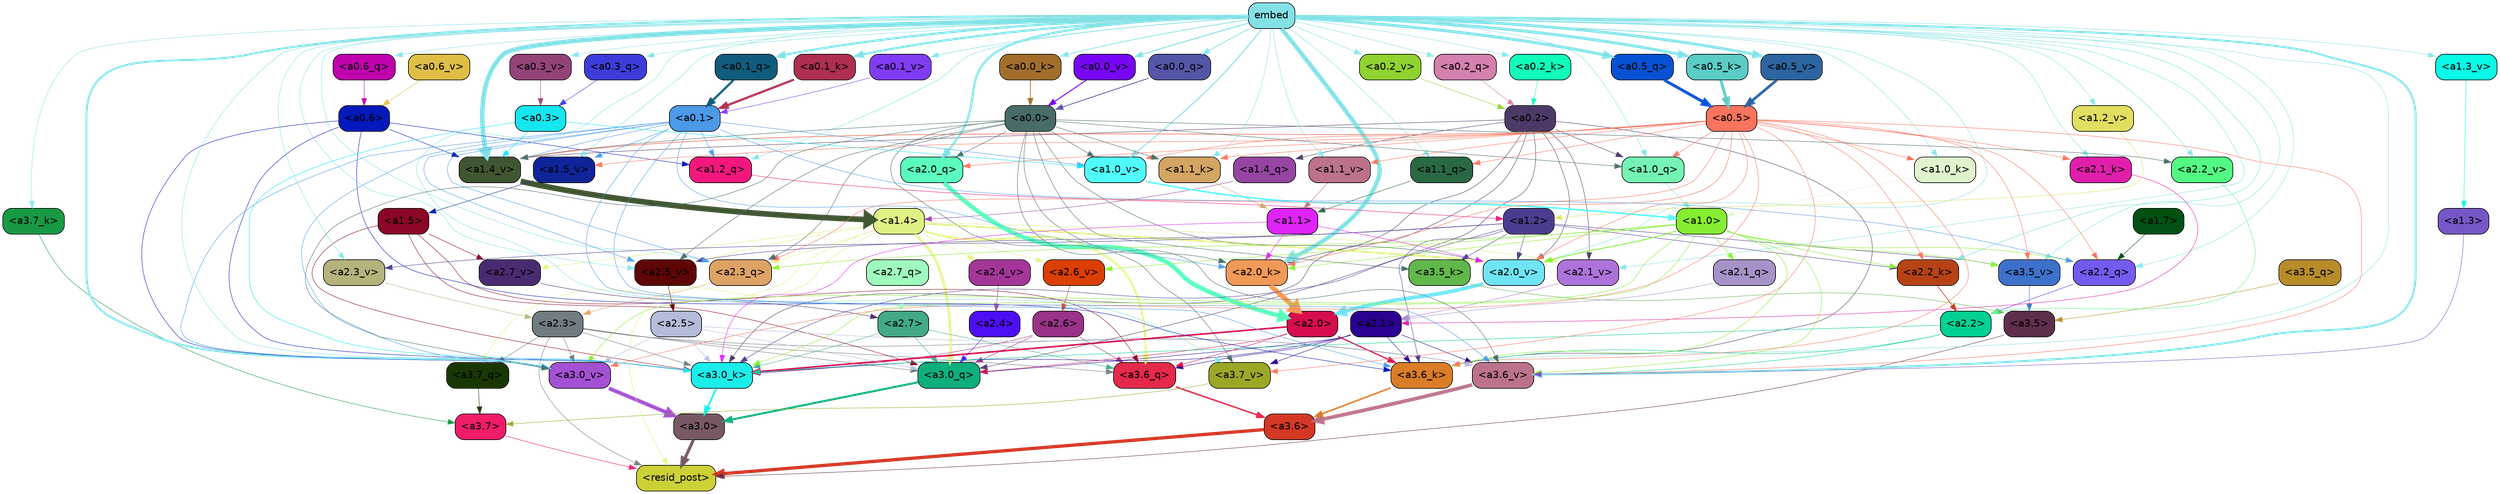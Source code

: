 strict digraph "" {
	graph [bgcolor=transparent,
		layout=dot,
		overlap=false,
		splines=true
	];
	"<a3.7>"	[color=black,
		fillcolor="#f01b69",
		fontname=Helvetica,
		shape=box,
		style="filled, rounded"];
	"<resid_post>"	[color=black,
		fillcolor="#ccd136",
		fontname=Helvetica,
		shape=box,
		style="filled, rounded"];
	"<a3.7>" -> "<resid_post>"	[color="#f01b69",
		penwidth=0.6239100098609924];
	"<a3.6>"	[color=black,
		fillcolor="#d43724",
		fontname=Helvetica,
		shape=box,
		style="filled, rounded"];
	"<a3.6>" -> "<resid_post>"	[color="#d43724",
		penwidth=4.569062113761902];
	"<a3.5>"	[color=black,
		fillcolor="#5e2e4c",
		fontname=Helvetica,
		shape=box,
		style="filled, rounded"];
	"<a3.5>" -> "<resid_post>"	[color="#5e2e4c",
		penwidth=0.6];
	"<a3.0>"	[color=black,
		fillcolor="#775864",
		fontname=Helvetica,
		shape=box,
		style="filled, rounded"];
	"<a3.0>" -> "<resid_post>"	[color="#775864",
		penwidth=4.283544182777405];
	"<a2.3>"	[color=black,
		fillcolor="#717c82",
		fontname=Helvetica,
		shape=box,
		style="filled, rounded"];
	"<a2.3>" -> "<resid_post>"	[color="#717c82",
		penwidth=0.6];
	"<a3.7_q>"	[color=black,
		fillcolor="#193703",
		fontname=Helvetica,
		shape=box,
		style="filled, rounded"];
	"<a2.3>" -> "<a3.7_q>"	[color="#717c82",
		penwidth=0.6];
	"<a3.6_q>"	[color=black,
		fillcolor="#e4294a",
		fontname=Helvetica,
		shape=box,
		style="filled, rounded"];
	"<a2.3>" -> "<a3.6_q>"	[color="#717c82",
		penwidth=0.6];
	"<a3.0_q>"	[color=black,
		fillcolor="#0eae7d",
		fontname=Helvetica,
		shape=box,
		style="filled, rounded"];
	"<a2.3>" -> "<a3.0_q>"	[color="#717c82",
		penwidth=0.6];
	"<a3.0_k>"	[color=black,
		fillcolor="#1aedea",
		fontname=Helvetica,
		shape=box,
		style="filled, rounded"];
	"<a2.3>" -> "<a3.0_k>"	[color="#717c82",
		penwidth=0.6];
	"<a3.6_v>"	[color=black,
		fillcolor="#bc7389",
		fontname=Helvetica,
		shape=box,
		style="filled, rounded"];
	"<a2.3>" -> "<a3.6_v>"	[color="#717c82",
		penwidth=0.6];
	"<a3.0_v>"	[color=black,
		fillcolor="#a450d2",
		fontname=Helvetica,
		shape=box,
		style="filled, rounded"];
	"<a2.3>" -> "<a3.0_v>"	[color="#717c82",
		penwidth=0.6];
	"<a1.4>"	[color=black,
		fillcolor="#e0f082",
		fontname=Helvetica,
		shape=box,
		style="filled, rounded"];
	"<a1.4>" -> "<resid_post>"	[color="#e0f082",
		penwidth=0.6];
	"<a1.4>" -> "<a3.7_q>"	[color="#e0f082",
		penwidth=0.6];
	"<a1.4>" -> "<a3.6_q>"	[color="#e0f082",
		penwidth=2.6908124685287476];
	"<a1.4>" -> "<a3.0_q>"	[color="#e0f082",
		penwidth=3.32076895236969];
	"<a2.3_q>"	[color=black,
		fillcolor="#dda264",
		fontname=Helvetica,
		shape=box,
		style="filled, rounded"];
	"<a1.4>" -> "<a2.3_q>"	[color="#e0f082",
		penwidth=0.6];
	"<a2.7_v>"	[color=black,
		fillcolor="#482b70",
		fontname=Helvetica,
		shape=box,
		style="filled, rounded"];
	"<a1.4>" -> "<a2.7_v>"	[color="#e0f082",
		penwidth=0.6];
	"<a2.6_v>"	[color=black,
		fillcolor="#db3f04",
		fontname=Helvetica,
		shape=box,
		style="filled, rounded"];
	"<a1.4>" -> "<a2.6_v>"	[color="#e0f082",
		penwidth=0.6];
	"<a2.5_v>"	[color=black,
		fillcolor="#5e0606",
		fontname=Helvetica,
		shape=box,
		style="filled, rounded"];
	"<a1.4>" -> "<a2.5_v>"	[color="#e0f082",
		penwidth=0.6];
	"<a2.4_v>"	[color=black,
		fillcolor="#a53699",
		fontname=Helvetica,
		shape=box,
		style="filled, rounded"];
	"<a1.4>" -> "<a2.4_v>"	[color="#e0f082",
		penwidth=0.6];
	"<a2.1_v>"	[color=black,
		fillcolor="#ad73da",
		fontname=Helvetica,
		shape=box,
		style="filled, rounded"];
	"<a1.4>" -> "<a2.1_v>"	[color="#e0f082",
		penwidth=0.6];
	"<a2.0_v>"	[color=black,
		fillcolor="#6fe4f5",
		fontname=Helvetica,
		shape=box,
		style="filled, rounded"];
	"<a1.4>" -> "<a2.0_v>"	[color="#e0f082",
		penwidth=2.3065454959869385];
	"<a3.7_q>" -> "<a3.7>"	[color="#193703",
		penwidth=0.6];
	"<a3.6_q>" -> "<a3.6>"	[color="#e4294a",
		penwidth=2.03758105635643];
	"<a3.5_q>"	[color=black,
		fillcolor="#b78c29",
		fontname=Helvetica,
		shape=box,
		style="filled, rounded"];
	"<a3.5_q>" -> "<a3.5>"	[color="#b78c29",
		penwidth=0.6];
	"<a3.0_q>" -> "<a3.0>"	[color="#0eae7d",
		penwidth=2.8638100624084473];
	"<a3.7_k>"	[color=black,
		fillcolor="#189944",
		fontname=Helvetica,
		shape=box,
		style="filled, rounded"];
	"<a3.7_k>" -> "<a3.7>"	[color="#189944",
		penwidth=0.6];
	"<a3.6_k>"	[color=black,
		fillcolor="#db7c27",
		fontname=Helvetica,
		shape=box,
		style="filled, rounded"];
	"<a3.6_k>" -> "<a3.6>"	[color="#db7c27",
		penwidth=2.174198240041733];
	"<a3.5_k>"	[color=black,
		fillcolor="#61b84a",
		fontname=Helvetica,
		shape=box,
		style="filled, rounded"];
	"<a3.5_k>" -> "<a3.5>"	[color="#61b84a",
		penwidth=0.6];
	"<a3.0_k>" -> "<a3.0>"	[color="#1aedea",
		penwidth=2.6274144649505615];
	"<a3.7_v>"	[color=black,
		fillcolor="#9ba826",
		fontname=Helvetica,
		shape=box,
		style="filled, rounded"];
	"<a3.7_v>" -> "<a3.7>"	[color="#9ba826",
		penwidth=0.6];
	"<a3.6_v>" -> "<a3.6>"	[color="#bc7389",
		penwidth=5.002329230308533];
	"<a3.5_v>"	[color=black,
		fillcolor="#3e71cc",
		fontname=Helvetica,
		shape=box,
		style="filled, rounded"];
	"<a3.5_v>" -> "<a3.5>"	[color="#3e71cc",
		penwidth=0.6];
	"<a3.0_v>" -> "<a3.0>"	[color="#a450d2",
		penwidth=5.188832879066467];
	"<a2.7>"	[color=black,
		fillcolor="#42aa89",
		fontname=Helvetica,
		shape=box,
		style="filled, rounded"];
	"<a2.7>" -> "<a3.6_q>"	[color="#42aa89",
		penwidth=0.6];
	"<a2.7>" -> "<a3.0_q>"	[color="#42aa89",
		penwidth=0.6];
	"<a2.7>" -> "<a3.0_k>"	[color="#42aa89",
		penwidth=0.6];
	"<a2.6>"	[color=black,
		fillcolor="#993289",
		fontname=Helvetica,
		shape=box,
		style="filled, rounded"];
	"<a2.6>" -> "<a3.6_q>"	[color="#993289",
		penwidth=0.6];
	"<a2.6>" -> "<a3.0_q>"	[color="#993289",
		penwidth=0.6];
	"<a2.6>" -> "<a3.0_k>"	[color="#993289",
		penwidth=0.6];
	"<a2.1>"	[color=black,
		fillcolor="#280190",
		fontname=Helvetica,
		shape=box,
		style="filled, rounded"];
	"<a2.1>" -> "<a3.6_q>"	[color="#280190",
		penwidth=0.6];
	"<a2.1>" -> "<a3.0_q>"	[color="#280190",
		penwidth=0.6];
	"<a2.1>" -> "<a3.6_k>"	[color="#280190",
		penwidth=0.6];
	"<a2.1>" -> "<a3.0_k>"	[color="#280190",
		penwidth=0.6];
	"<a2.1>" -> "<a3.7_v>"	[color="#280190",
		penwidth=0.6];
	"<a2.1>" -> "<a3.6_v>"	[color="#280190",
		penwidth=0.6];
	"<a2.0>"	[color=black,
		fillcolor="#d60e4e",
		fontname=Helvetica,
		shape=box,
		style="filled, rounded"];
	"<a2.0>" -> "<a3.6_q>"	[color="#d60e4e",
		penwidth=0.6];
	"<a2.0>" -> "<a3.0_q>"	[color="#d60e4e",
		penwidth=0.6];
	"<a2.0>" -> "<a3.6_k>"	[color="#d60e4e",
		penwidth=1.6254686117172241];
	"<a2.0>" -> "<a3.0_k>"	[color="#d60e4e",
		penwidth=2.182972814887762];
	"<a1.5>"	[color=black,
		fillcolor="#8b0625",
		fontname=Helvetica,
		shape=box,
		style="filled, rounded"];
	"<a1.5>" -> "<a3.6_q>"	[color="#8b0625",
		penwidth=0.6];
	"<a1.5>" -> "<a3.0_q>"	[color="#8b0625",
		penwidth=0.6];
	"<a1.5>" -> "<a3.0_k>"	[color="#8b0625",
		penwidth=0.6];
	"<a1.5>" -> "<a2.7_v>"	[color="#8b0625",
		penwidth=0.6];
	"<a2.5>"	[color=black,
		fillcolor="#b4bbdb",
		fontname=Helvetica,
		shape=box,
		style="filled, rounded"];
	"<a2.5>" -> "<a3.0_q>"	[color="#b4bbdb",
		penwidth=0.6];
	"<a2.5>" -> "<a3.0_k>"	[color="#b4bbdb",
		penwidth=0.6];
	"<a2.5>" -> "<a3.6_v>"	[color="#b4bbdb",
		penwidth=0.6];
	"<a2.5>" -> "<a3.0_v>"	[color="#b4bbdb",
		penwidth=0.6];
	"<a2.4>"	[color=black,
		fillcolor="#4d0ef3",
		fontname=Helvetica,
		shape=box,
		style="filled, rounded"];
	"<a2.4>" -> "<a3.0_q>"	[color="#4d0ef3",
		penwidth=0.6];
	"<a0.2>"	[color=black,
		fillcolor="#4c3967",
		fontname=Helvetica,
		shape=box,
		style="filled, rounded"];
	"<a0.2>" -> "<a3.0_q>"	[color="#4c3967",
		penwidth=0.6];
	"<a0.2>" -> "<a3.6_k>"	[color="#4c3967",
		penwidth=0.6];
	"<a0.2>" -> "<a3.0_k>"	[color="#4c3967",
		penwidth=0.6];
	"<a2.0_k>"	[color=black,
		fillcolor="#f29957",
		fontname=Helvetica,
		shape=box,
		style="filled, rounded"];
	"<a0.2>" -> "<a2.0_k>"	[color="#4c3967",
		penwidth=0.6];
	"<a0.2>" -> "<a2.1_v>"	[color="#4c3967",
		penwidth=0.6];
	"<a0.2>" -> "<a2.0_v>"	[color="#4c3967",
		penwidth=0.6];
	"<a1.4_q>"	[color=black,
		fillcolor="#9745a3",
		fontname=Helvetica,
		shape=box,
		style="filled, rounded"];
	"<a0.2>" -> "<a1.4_q>"	[color="#4c3967",
		penwidth=0.6];
	"<a1.0_q>"	[color=black,
		fillcolor="#74f3b4",
		fontname=Helvetica,
		shape=box,
		style="filled, rounded"];
	"<a0.2>" -> "<a1.0_q>"	[color="#4c3967",
		penwidth=0.6];
	"<a1.4_v>"	[color=black,
		fillcolor="#405532",
		fontname=Helvetica,
		shape=box,
		style="filled, rounded"];
	"<a0.2>" -> "<a1.4_v>"	[color="#4c3967",
		penwidth=0.6];
	embed	[color=black,
		fillcolor="#83e1e5",
		fontname=Helvetica,
		shape=box,
		style="filled, rounded"];
	embed -> "<a3.7_k>"	[color="#83e1e5",
		penwidth=0.6];
	embed -> "<a3.6_k>"	[color="#83e1e5",
		penwidth=0.6];
	embed -> "<a3.0_k>"	[color="#83e1e5",
		penwidth=0.6];
	embed -> "<a3.7_v>"	[color="#83e1e5",
		penwidth=0.6];
	embed -> "<a3.6_v>"	[color="#83e1e5",
		penwidth=2.809220314025879];
	embed -> "<a3.5_v>"	[color="#83e1e5",
		penwidth=0.6];
	embed -> "<a3.0_v>"	[color="#83e1e5",
		penwidth=2.754121422767639];
	embed -> "<a2.3_q>"	[color="#83e1e5",
		penwidth=0.6];
	"<a2.2_q>"	[color=black,
		fillcolor="#755af0",
		fontname=Helvetica,
		shape=box,
		style="filled, rounded"];
	embed -> "<a2.2_q>"	[color="#83e1e5",
		penwidth=0.6];
	"<a2.0_q>"	[color=black,
		fillcolor="#5bfdbe",
		fontname=Helvetica,
		shape=box,
		style="filled, rounded"];
	embed -> "<a2.0_q>"	[color="#83e1e5",
		penwidth=3.102177858352661];
	"<a2.2_k>"	[color=black,
		fillcolor="#b74314",
		fontname=Helvetica,
		shape=box,
		style="filled, rounded"];
	embed -> "<a2.2_k>"	[color="#83e1e5",
		penwidth=0.6805839538574219];
	"<a2.1_k>"	[color=black,
		fillcolor="#e01eab",
		fontname=Helvetica,
		shape=box,
		style="filled, rounded"];
	embed -> "<a2.1_k>"	[color="#83e1e5",
		penwidth=0.6];
	embed -> "<a2.0_k>"	[color="#83e1e5",
		penwidth=5.977519929409027];
	embed -> "<a2.5_v>"	[color="#83e1e5",
		penwidth=0.6];
	"<a2.3_v>"	[color=black,
		fillcolor="#b4b37b",
		fontname=Helvetica,
		shape=box,
		style="filled, rounded"];
	embed -> "<a2.3_v>"	[color="#83e1e5",
		penwidth=0.6];
	"<a2.2_v>"	[color=black,
		fillcolor="#52f982",
		fontname=Helvetica,
		shape=box,
		style="filled, rounded"];
	embed -> "<a2.2_v>"	[color="#83e1e5",
		penwidth=0.6436443328857422];
	embed -> "<a2.1_v>"	[color="#83e1e5",
		penwidth=0.6];
	embed -> "<a2.0_v>"	[color="#83e1e5",
		penwidth=0.6];
	"<a1.2_q>"	[color=black,
		fillcolor="#f3177d",
		fontname=Helvetica,
		shape=box,
		style="filled, rounded"];
	embed -> "<a1.2_q>"	[color="#83e1e5",
		penwidth=0.6224298477172852];
	"<a1.1_q>"	[color=black,
		fillcolor="#286842",
		fontname=Helvetica,
		shape=box,
		style="filled, rounded"];
	embed -> "<a1.1_q>"	[color="#83e1e5",
		penwidth=0.6];
	embed -> "<a1.0_q>"	[color="#83e1e5",
		penwidth=0.6];
	"<a1.1_k>"	[color=black,
		fillcolor="#d2a563",
		fontname=Helvetica,
		shape=box,
		style="filled, rounded"];
	embed -> "<a1.1_k>"	[color="#83e1e5",
		penwidth=0.6];
	"<a1.0_k>"	[color=black,
		fillcolor="#dff3ce",
		fontname=Helvetica,
		shape=box,
		style="filled, rounded"];
	embed -> "<a1.0_k>"	[color="#83e1e5",
		penwidth=0.6];
	"<a1.5_v>"	[color=black,
		fillcolor="#0e2498",
		fontname=Helvetica,
		shape=box,
		style="filled, rounded"];
	embed -> "<a1.5_v>"	[color="#83e1e5",
		penwidth=0.6];
	embed -> "<a1.4_v>"	[color="#83e1e5",
		penwidth=6.155339062213898];
	"<a1.3_v>"	[color=black,
		fillcolor="#07fbe6",
		fontname=Helvetica,
		shape=box,
		style="filled, rounded"];
	embed -> "<a1.3_v>"	[color="#83e1e5",
		penwidth=0.6];
	"<a1.2_v>"	[color=black,
		fillcolor="#e1de60",
		fontname=Helvetica,
		shape=box,
		style="filled, rounded"];
	embed -> "<a1.2_v>"	[color="#83e1e5",
		penwidth=0.6];
	"<a1.1_v>"	[color=black,
		fillcolor="#bc738a",
		fontname=Helvetica,
		shape=box,
		style="filled, rounded"];
	embed -> "<a1.1_v>"	[color="#83e1e5",
		penwidth=0.6];
	"<a1.0_v>"	[color=black,
		fillcolor="#50fbfc",
		fontname=Helvetica,
		shape=box,
		style="filled, rounded"];
	embed -> "<a1.0_v>"	[color="#83e1e5",
		penwidth=1.3890299797058105];
	"<a0.6_q>"	[color=black,
		fillcolor="#c002ae",
		fontname=Helvetica,
		shape=box,
		style="filled, rounded"];
	embed -> "<a0.6_q>"	[color="#83e1e5",
		penwidth=0.6];
	"<a0.5_q>"	[color=black,
		fillcolor="#0752d4",
		fontname=Helvetica,
		shape=box,
		style="filled, rounded"];
	embed -> "<a0.5_q>"	[color="#83e1e5",
		penwidth=4.07996666431427];
	"<a0.3_q>"	[color=black,
		fillcolor="#3d3cdb",
		fontname=Helvetica,
		shape=box,
		style="filled, rounded"];
	embed -> "<a0.3_q>"	[color="#83e1e5",
		penwidth=0.6];
	"<a0.2_q>"	[color=black,
		fillcolor="#d580ad",
		fontname=Helvetica,
		shape=box,
		style="filled, rounded"];
	embed -> "<a0.2_q>"	[color="#83e1e5",
		penwidth=0.6];
	"<a0.1_q>"	[color=black,
		fillcolor="#0f5c7c",
		fontname=Helvetica,
		shape=box,
		style="filled, rounded"];
	embed -> "<a0.1_q>"	[color="#83e1e5",
		penwidth=3.1045215129852295];
	"<a0.0_q>"	[color=black,
		fillcolor="#5356a7",
		fontname=Helvetica,
		shape=box,
		style="filled, rounded"];
	embed -> "<a0.0_q>"	[color="#83e1e5",
		penwidth=1.0813875198364258];
	"<a0.5_k>"	[color=black,
		fillcolor="#5bccc6",
		fontname=Helvetica,
		shape=box,
		style="filled, rounded"];
	embed -> "<a0.5_k>"	[color="#83e1e5",
		penwidth=3.961596131324768];
	"<a0.2_k>"	[color=black,
		fillcolor="#11fdba",
		fontname=Helvetica,
		shape=box,
		style="filled, rounded"];
	embed -> "<a0.2_k>"	[color="#83e1e5",
		penwidth=0.6];
	"<a0.1_k>"	[color=black,
		fillcolor="#ae2f4f",
		fontname=Helvetica,
		shape=box,
		style="filled, rounded"];
	embed -> "<a0.1_k>"	[color="#83e1e5",
		penwidth=3.0873727798461914];
	"<a0.0_k>"	[color=black,
		fillcolor="#a36e2b",
		fontname=Helvetica,
		shape=box,
		style="filled, rounded"];
	embed -> "<a0.0_k>"	[color="#83e1e5",
		penwidth=1.0056166648864746];
	"<a0.5_v>"	[color=black,
		fillcolor="#2c65a2",
		fontname=Helvetica,
		shape=box,
		style="filled, rounded"];
	embed -> "<a0.5_v>"	[color="#83e1e5",
		penwidth=3.8657681941986084];
	"<a0.3_v>"	[color=black,
		fillcolor="#934379",
		fontname=Helvetica,
		shape=box,
		style="filled, rounded"];
	embed -> "<a0.3_v>"	[color="#83e1e5",
		penwidth=0.6];
	"<a0.2_v>"	[color=black,
		fillcolor="#90d22f",
		fontname=Helvetica,
		shape=box,
		style="filled, rounded"];
	embed -> "<a0.2_v>"	[color="#83e1e5",
		penwidth=0.6];
	"<a0.1_v>"	[color=black,
		fillcolor="#803cf3",
		fontname=Helvetica,
		shape=box,
		style="filled, rounded"];
	embed -> "<a0.1_v>"	[color="#83e1e5",
		penwidth=0.7226338386535645];
	"<a0.0_v>"	[color=black,
		fillcolor="#7606f4",
		fontname=Helvetica,
		shape=box,
		style="filled, rounded"];
	embed -> "<a0.0_v>"	[color="#83e1e5",
		penwidth=1.3709254264831543];
	"<a2.2>"	[color=black,
		fillcolor="#01d193",
		fontname=Helvetica,
		shape=box,
		style="filled, rounded"];
	"<a2.2>" -> "<a3.6_k>"	[color="#01d193",
		penwidth=0.6];
	"<a2.2>" -> "<a3.0_k>"	[color="#01d193",
		penwidth=0.6065438985824585];
	"<a2.2>" -> "<a3.6_v>"	[color="#01d193",
		penwidth=0.6];
	"<a1.2>"	[color=black,
		fillcolor="#4b3c90",
		fontname=Helvetica,
		shape=box,
		style="filled, rounded"];
	"<a1.2>" -> "<a3.6_k>"	[color="#4b3c90",
		penwidth=0.6];
	"<a1.2>" -> "<a3.5_k>"	[color="#4b3c90",
		penwidth=0.6];
	"<a1.2>" -> "<a3.0_k>"	[color="#4b3c90",
		penwidth=0.6];
	"<a1.2>" -> "<a3.5_v>"	[color="#4b3c90",
		penwidth=0.6];
	"<a1.2>" -> "<a2.2_k>"	[color="#4b3c90",
		penwidth=0.6];
	"<a1.2>" -> "<a2.5_v>"	[color="#4b3c90",
		penwidth=0.6];
	"<a1.2>" -> "<a2.3_v>"	[color="#4b3c90",
		penwidth=0.6];
	"<a1.2>" -> "<a2.0_v>"	[color="#4b3c90",
		penwidth=0.6];
	"<a1.0>"	[color=black,
		fillcolor="#85ee31",
		fontname=Helvetica,
		shape=box,
		style="filled, rounded"];
	"<a1.0>" -> "<a3.6_k>"	[color="#85ee31",
		penwidth=0.6];
	"<a1.0>" -> "<a3.0_k>"	[color="#85ee31",
		penwidth=0.6];
	"<a1.0>" -> "<a3.6_v>"	[color="#85ee31",
		penwidth=0.6];
	"<a1.0>" -> "<a3.5_v>"	[color="#85ee31",
		penwidth=0.6];
	"<a1.0>" -> "<a3.0_v>"	[color="#85ee31",
		penwidth=0.6];
	"<a1.0>" -> "<a2.3_q>"	[color="#85ee31",
		penwidth=0.6];
	"<a1.0>" -> "<a2.2_q>"	[color="#85ee31",
		penwidth=0.6];
	"<a2.1_q>"	[color=black,
		fillcolor="#a692c8",
		fontname=Helvetica,
		shape=box,
		style="filled, rounded"];
	"<a1.0>" -> "<a2.1_q>"	[color="#85ee31",
		penwidth=0.6];
	"<a1.0>" -> "<a2.2_k>"	[color="#85ee31",
		penwidth=0.6];
	"<a1.0>" -> "<a2.0_k>"	[color="#85ee31",
		penwidth=0.6];
	"<a1.0>" -> "<a2.6_v>"	[color="#85ee31",
		penwidth=0.6];
	"<a1.0>" -> "<a2.0_v>"	[color="#85ee31",
		penwidth=1.2192587852478027];
	"<a0.6>"	[color=black,
		fillcolor="#0518bb",
		fontname=Helvetica,
		shape=box,
		style="filled, rounded"];
	"<a0.6>" -> "<a3.6_k>"	[color="#0518bb",
		penwidth=0.6];
	"<a0.6>" -> "<a3.0_k>"	[color="#0518bb",
		penwidth=0.6];
	"<a0.6>" -> "<a3.0_v>"	[color="#0518bb",
		penwidth=0.6];
	"<a0.6>" -> "<a1.2_q>"	[color="#0518bb",
		penwidth=0.6];
	"<a0.6>" -> "<a1.4_v>"	[color="#0518bb",
		penwidth=0.6];
	"<a0.5>"	[color=black,
		fillcolor="#fa735c",
		fontname=Helvetica,
		shape=box,
		style="filled, rounded"];
	"<a0.5>" -> "<a3.6_k>"	[color="#fa735c",
		penwidth=0.6];
	"<a0.5>" -> "<a3.7_v>"	[color="#fa735c",
		penwidth=0.6];
	"<a0.5>" -> "<a3.6_v>"	[color="#fa735c",
		penwidth=0.6];
	"<a0.5>" -> "<a3.5_v>"	[color="#fa735c",
		penwidth=0.6];
	"<a0.5>" -> "<a3.0_v>"	[color="#fa735c",
		penwidth=0.6120390892028809];
	"<a0.5>" -> "<a2.3_q>"	[color="#fa735c",
		penwidth=0.6];
	"<a0.5>" -> "<a2.2_q>"	[color="#fa735c",
		penwidth=0.6];
	"<a0.5>" -> "<a2.0_q>"	[color="#fa735c",
		penwidth=0.6];
	"<a0.5>" -> "<a2.2_k>"	[color="#fa735c",
		penwidth=0.6];
	"<a0.5>" -> "<a2.1_k>"	[color="#fa735c",
		penwidth=0.6];
	"<a0.5>" -> "<a2.0_k>"	[color="#fa735c",
		penwidth=0.658348560333252];
	"<a0.5>" -> "<a2.0_v>"	[color="#fa735c",
		penwidth=0.6];
	"<a0.5>" -> "<a1.1_q>"	[color="#fa735c",
		penwidth=0.6];
	"<a0.5>" -> "<a1.0_q>"	[color="#fa735c",
		penwidth=0.6];
	"<a0.5>" -> "<a1.1_k>"	[color="#fa735c",
		penwidth=0.6];
	"<a0.5>" -> "<a1.0_k>"	[color="#fa735c",
		penwidth=0.6];
	"<a0.5>" -> "<a1.5_v>"	[color="#fa735c",
		penwidth=0.6];
	"<a0.5>" -> "<a1.4_v>"	[color="#fa735c",
		penwidth=0.9002184867858887];
	"<a0.5>" -> "<a1.1_v>"	[color="#fa735c",
		penwidth=0.6];
	"<a0.5>" -> "<a1.0_v>"	[color="#fa735c",
		penwidth=0.6];
	"<a0.1>"	[color=black,
		fillcolor="#4b99e7",
		fontname=Helvetica,
		shape=box,
		style="filled, rounded"];
	"<a0.1>" -> "<a3.6_k>"	[color="#4b99e7",
		penwidth=0.6];
	"<a0.1>" -> "<a3.0_k>"	[color="#4b99e7",
		penwidth=0.6];
	"<a0.1>" -> "<a3.6_v>"	[color="#4b99e7",
		penwidth=0.6];
	"<a0.1>" -> "<a3.0_v>"	[color="#4b99e7",
		penwidth=0.6];
	"<a0.1>" -> "<a2.3_q>"	[color="#4b99e7",
		penwidth=0.6];
	"<a0.1>" -> "<a2.2_q>"	[color="#4b99e7",
		penwidth=0.6];
	"<a0.1>" -> "<a2.0_k>"	[color="#4b99e7",
		penwidth=0.6];
	"<a0.1>" -> "<a2.5_v>"	[color="#4b99e7",
		penwidth=0.6];
	"<a0.1>" -> "<a1.2_q>"	[color="#4b99e7",
		penwidth=0.6];
	"<a0.1>" -> "<a1.5_v>"	[color="#4b99e7",
		penwidth=0.6];
	"<a0.1>" -> "<a1.4_v>"	[color="#4b99e7",
		penwidth=0.6];
	"<a0.1>" -> "<a1.0_v>"	[color="#4b99e7",
		penwidth=0.6];
	"<a0.0>"	[color=black,
		fillcolor="#476c68",
		fontname=Helvetica,
		shape=box,
		style="filled, rounded"];
	"<a0.0>" -> "<a3.5_k>"	[color="#476c68",
		penwidth=0.6];
	"<a0.0>" -> "<a3.7_v>"	[color="#476c68",
		penwidth=0.6];
	"<a0.0>" -> "<a3.6_v>"	[color="#476c68",
		penwidth=0.6];
	"<a0.0>" -> "<a3.0_v>"	[color="#476c68",
		penwidth=0.6];
	"<a0.0>" -> "<a2.3_q>"	[color="#476c68",
		penwidth=0.6];
	"<a0.0>" -> "<a2.0_q>"	[color="#476c68",
		penwidth=0.6];
	"<a0.0>" -> "<a2.0_k>"	[color="#476c68",
		penwidth=0.6];
	"<a0.0>" -> "<a2.5_v>"	[color="#476c68",
		penwidth=0.6];
	"<a0.0>" -> "<a2.2_v>"	[color="#476c68",
		penwidth=0.6];
	"<a0.0>" -> "<a2.0_v>"	[color="#476c68",
		penwidth=0.6];
	"<a0.0>" -> "<a1.0_q>"	[color="#476c68",
		penwidth=0.6];
	"<a0.0>" -> "<a1.1_k>"	[color="#476c68",
		penwidth=0.6];
	"<a0.0>" -> "<a1.4_v>"	[color="#476c68",
		penwidth=0.6];
	"<a0.0>" -> "<a1.0_v>"	[color="#476c68",
		penwidth=0.6];
	"<a1.1>"	[color=black,
		fillcolor="#df23f9",
		fontname=Helvetica,
		shape=box,
		style="filled, rounded"];
	"<a1.1>" -> "<a3.0_k>"	[color="#df23f9",
		penwidth=0.6];
	"<a1.1>" -> "<a2.0_k>"	[color="#df23f9",
		penwidth=0.6];
	"<a1.1>" -> "<a2.0_v>"	[color="#df23f9",
		penwidth=0.6];
	"<a0.3>"	[color=black,
		fillcolor="#15e6ef",
		fontname=Helvetica,
		shape=box,
		style="filled, rounded"];
	"<a0.3>" -> "<a3.0_k>"	[color="#15e6ef",
		penwidth=0.6];
	"<a0.3>" -> "<a1.4_v>"	[color="#15e6ef",
		penwidth=0.6];
	"<a0.3>" -> "<a1.0_v>"	[color="#15e6ef",
		penwidth=0.6];
	"<a1.3>"	[color=black,
		fillcolor="#7757c7",
		fontname=Helvetica,
		shape=box,
		style="filled, rounded"];
	"<a1.3>" -> "<a3.6_v>"	[color="#7757c7",
		penwidth=0.6];
	"<a2.7_q>"	[color=black,
		fillcolor="#9efabd",
		fontname=Helvetica,
		shape=box,
		style="filled, rounded"];
	"<a2.7_q>" -> "<a2.7>"	[color="#9efabd",
		penwidth=0.6];
	"<a2.3_q>" -> "<a2.3>"	[color="#dda264",
		penwidth=0.6];
	"<a2.2_q>" -> "<a2.2>"	[color="#755af0",
		penwidth=0.7585353851318359];
	"<a2.1_q>" -> "<a2.1>"	[color="#a692c8",
		penwidth=0.6];
	"<a2.0_q>" -> "<a2.0>"	[color="#5bfdbe",
		penwidth=6.189085364341736];
	"<a2.2_k>" -> "<a2.2>"	[color="#b74314",
		penwidth=0.87534499168396];
	"<a2.1_k>" -> "<a2.1>"	[color="#e01eab",
		penwidth=0.6];
	"<a2.0_k>" -> "<a2.0>"	[color="#f29957",
		penwidth=7.056803464889526];
	"<a2.7_v>" -> "<a2.7>"	[color="#482b70",
		penwidth=0.6];
	"<a2.6_v>" -> "<a2.6>"	[color="#db3f04",
		penwidth=0.6];
	"<a2.5_v>" -> "<a2.5>"	[color="#5e0606",
		penwidth=0.6];
	"<a2.4_v>" -> "<a2.4>"	[color="#a53699",
		penwidth=0.6];
	"<a2.3_v>" -> "<a2.3>"	[color="#b4b37b",
		penwidth=0.6];
	"<a2.2_v>" -> "<a2.2>"	[color="#52f982",
		penwidth=0.6];
	"<a2.1_v>" -> "<a2.1>"	[color="#ad73da",
		penwidth=0.6];
	"<a2.0_v>" -> "<a2.0>"	[color="#6fe4f5",
		penwidth=5.12138295173645];
	"<a1.7>"	[color=black,
		fillcolor="#025012",
		fontname=Helvetica,
		shape=box,
		style="filled, rounded"];
	"<a1.7>" -> "<a2.2_q>"	[color="#025012",
		penwidth=0.6];
	"<a1.4_q>" -> "<a1.4>"	[color="#9745a3",
		penwidth=0.6];
	"<a1.2_q>" -> "<a1.2>"	[color="#f3177d",
		penwidth=0.6036911010742188];
	"<a1.1_q>" -> "<a1.1>"	[color="#286842",
		penwidth=0.6];
	"<a1.0_q>" -> "<a1.0>"	[color="#74f3b4",
		penwidth=0.6];
	"<a1.1_k>" -> "<a1.1>"	[color="#d2a563",
		penwidth=0.6];
	"<a1.0_k>" -> "<a1.0>"	[color="#dff3ce",
		penwidth=0.6];
	"<a1.5_v>" -> "<a1.5>"	[color="#0e2498",
		penwidth=0.6];
	"<a1.4_v>" -> "<a1.4>"	[color="#405532",
		penwidth=7.850657939910889];
	"<a1.3_v>" -> "<a1.3>"	[color="#07fbe6",
		penwidth=0.6];
	"<a1.2_v>" -> "<a1.2>"	[color="#e1de60",
		penwidth=0.6];
	"<a1.1_v>" -> "<a1.1>"	[color="#bc738a",
		penwidth=0.6];
	"<a1.0_v>" -> "<a1.0>"	[color="#50fbfc",
		penwidth=2.021620035171509];
	"<a0.6_q>" -> "<a0.6>"	[color="#c002ae",
		penwidth=0.6];
	"<a0.5_q>" -> "<a0.5>"	[color="#0752d4",
		penwidth=4.077653527259827];
	"<a0.3_q>" -> "<a0.3>"	[color="#3d3cdb",
		penwidth=0.6];
	"<a0.2_q>" -> "<a0.2>"	[color="#d580ad",
		penwidth=0.6];
	"<a0.1_q>" -> "<a0.1>"	[color="#0f5c7c",
		penwidth=3.1134376525878906];
	"<a0.0_q>" -> "<a0.0>"	[color="#5356a7",
		penwidth=1.0843520164489746];
	"<a0.5_k>" -> "<a0.5>"	[color="#5bccc6",
		penwidth=3.968934178352356];
	"<a0.2_k>" -> "<a0.2>"	[color="#11fdba",
		penwidth=0.6];
	"<a0.1_k>" -> "<a0.1>"	[color="#ae2f4f",
		penwidth=3.0963125228881836];
	"<a0.0_k>" -> "<a0.0>"	[color="#a36e2b",
		penwidth=1.0073614120483398];
	"<a0.6_v>"	[color=black,
		fillcolor="#dfbe46",
		fontname=Helvetica,
		shape=box,
		style="filled, rounded"];
	"<a0.6_v>" -> "<a0.6>"	[color="#dfbe46",
		penwidth=0.6];
	"<a0.5_v>" -> "<a0.5>"	[color="#2c65a2",
		penwidth=3.7172799110412598];
	"<a0.3_v>" -> "<a0.3>"	[color="#934379",
		penwidth=0.6];
	"<a0.2_v>" -> "<a0.2>"	[color="#90d22f",
		penwidth=0.6];
	"<a0.1_v>" -> "<a0.1>"	[color="#803cf3",
		penwidth=0.602088451385498];
	"<a0.0_v>" -> "<a0.0>"	[color="#7606f4",
		penwidth=1.3448786735534668];
}
